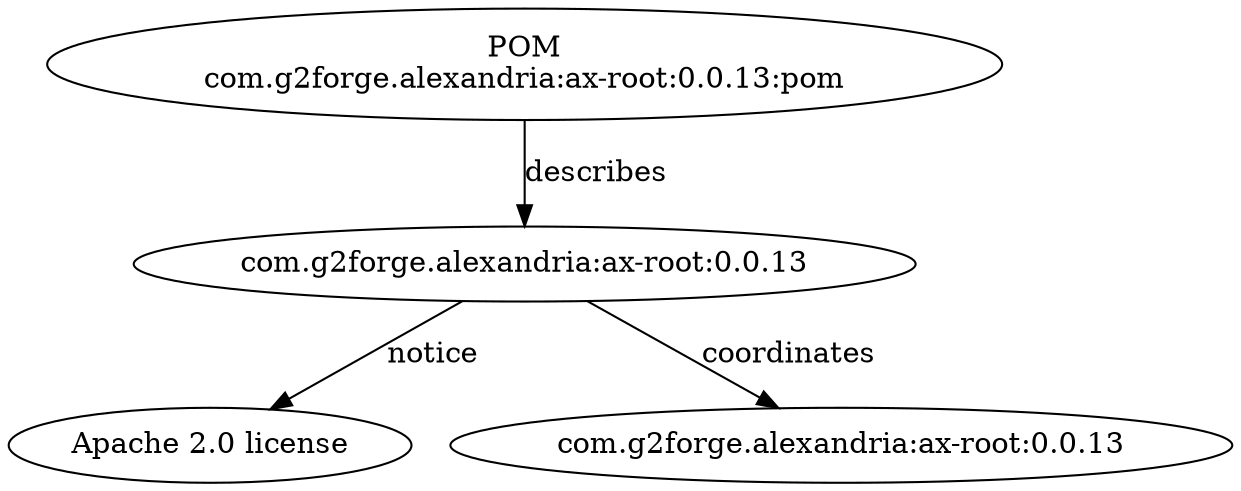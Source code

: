digraph reassert {
	Apache_2_0 [label="Apache 2.0 license"];
	com_g2forge_alexandria_ax_root_0_0_13 [label="com.g2forge.alexandria:ax-root:0.0.13"];
	com_g2forge_alexandria_ax_root_0_0_13_artifact [label="com.g2forge.alexandria:ax-root:0.0.13"];
	com_g2forge_alexandria_ax_root_0_0_13_pom_pom [label="POM\ncom.g2forge.alexandria:ax-root:0.0.13:pom"];
	com_g2forge_alexandria_ax_root_0_0_13_artifact -> Apache_2_0 [label="notice"];
	com_g2forge_alexandria_ax_root_0_0_13_artifact -> com_g2forge_alexandria_ax_root_0_0_13 [label="coordinates"];
	com_g2forge_alexandria_ax_root_0_0_13_pom_pom -> com_g2forge_alexandria_ax_root_0_0_13_artifact [label="describes"];
}